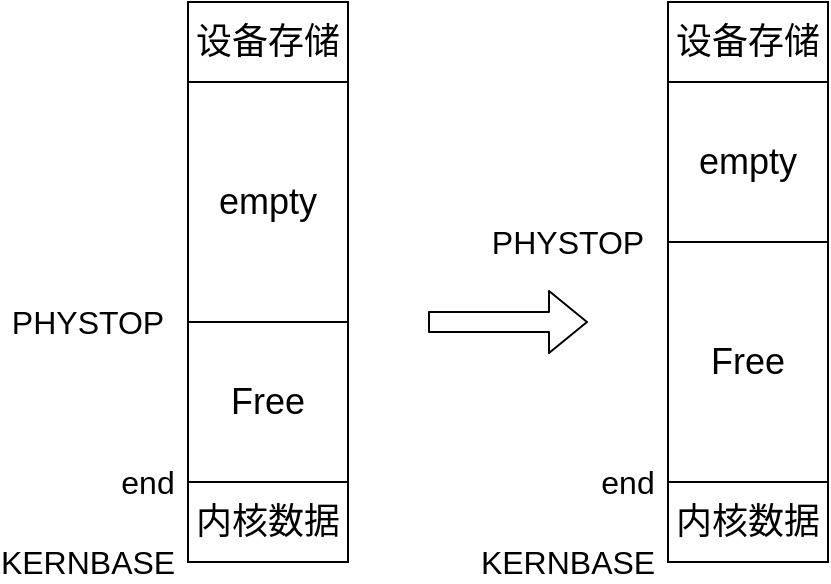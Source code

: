 <mxfile version="12.2.4" pages="1"><diagram id="f6YjTPM_ddTVw3XXin7y" name="Page-1"><mxGraphModel dx="721" dy="549" grid="1" gridSize="10" guides="1" tooltips="1" connect="1" arrows="1" fold="1" page="1" pageScale="1" pageWidth="827" pageHeight="1169" math="0" shadow="0"><root><mxCell id="0"/><mxCell id="1" parent="0"/><mxCell id="2" value="" style="rounded=0;whiteSpace=wrap;html=1;" parent="1" vertex="1"><mxGeometry x="160" y="320" width="80" height="40" as="geometry"/></mxCell><mxCell id="4" value="&lt;font style=&quot;font-size: 16px&quot;&gt;KERNBASE&lt;/font&gt;" style="text;html=1;strokeColor=none;fillColor=none;align=center;verticalAlign=middle;whiteSpace=wrap;rounded=0;" parent="1" vertex="1"><mxGeometry x="90" y="350" width="40" height="20" as="geometry"/></mxCell><mxCell id="5" value="&lt;font style=&quot;font-size: 16px&quot;&gt;end&lt;/font&gt;" style="text;html=1;strokeColor=none;fillColor=none;align=center;verticalAlign=middle;whiteSpace=wrap;rounded=0;" parent="1" vertex="1"><mxGeometry x="120" y="310" width="40" height="20" as="geometry"/></mxCell><mxCell id="7" value="&lt;font style=&quot;font-size: 18px&quot;&gt;内核数据&lt;/font&gt;" style="text;html=1;strokeColor=none;fillColor=none;align=center;verticalAlign=middle;whiteSpace=wrap;rounded=0;" parent="1" vertex="1"><mxGeometry x="160" y="330" width="80" height="20" as="geometry"/></mxCell><mxCell id="8" value="" style="rounded=0;whiteSpace=wrap;html=1;" parent="1" vertex="1"><mxGeometry x="160" y="240" width="80" height="80" as="geometry"/></mxCell><mxCell id="9" value="" style="rounded=0;whiteSpace=wrap;html=1;" parent="1" vertex="1"><mxGeometry x="160" y="120" width="80" height="120" as="geometry"/></mxCell><mxCell id="10" value="&lt;font style=&quot;font-size: 16px&quot;&gt;PHYSTOP&lt;/font&gt;" style="text;html=1;strokeColor=none;fillColor=none;align=center;verticalAlign=middle;whiteSpace=wrap;rounded=0;" parent="1" vertex="1"><mxGeometry x="90" y="230" width="40" height="20" as="geometry"/></mxCell><mxCell id="12" value="&lt;font style=&quot;font-size: 18px&quot;&gt;Free&lt;/font&gt;" style="text;html=1;strokeColor=none;fillColor=none;align=center;verticalAlign=middle;whiteSpace=wrap;rounded=0;" parent="1" vertex="1"><mxGeometry x="160" y="270" width="80" height="20" as="geometry"/></mxCell><mxCell id="13" value="&lt;font style=&quot;font-size: 18px&quot;&gt;empty&lt;/font&gt;" style="text;html=1;strokeColor=none;fillColor=none;align=center;verticalAlign=middle;whiteSpace=wrap;rounded=0;" parent="1" vertex="1"><mxGeometry x="160" y="170" width="80" height="20" as="geometry"/></mxCell><mxCell id="14" value="" style="rounded=0;whiteSpace=wrap;html=1;" parent="1" vertex="1"><mxGeometry x="160" y="80" width="80" height="40" as="geometry"/></mxCell><mxCell id="15" value="&lt;font style=&quot;font-size: 18px&quot;&gt;设备存储&lt;/font&gt;" style="text;html=1;strokeColor=none;fillColor=none;align=center;verticalAlign=middle;whiteSpace=wrap;rounded=0;" parent="1" vertex="1"><mxGeometry x="160" y="90" width="80" height="20" as="geometry"/></mxCell><mxCell id="16" value="" style="rounded=0;whiteSpace=wrap;html=1;" parent="1" vertex="1"><mxGeometry x="400" y="320" width="80" height="40" as="geometry"/></mxCell><mxCell id="17" value="&lt;font style=&quot;font-size: 16px&quot;&gt;KERNBASE&lt;/font&gt;" style="text;html=1;strokeColor=none;fillColor=none;align=center;verticalAlign=middle;whiteSpace=wrap;rounded=0;" parent="1" vertex="1"><mxGeometry x="330" y="350" width="40" height="20" as="geometry"/></mxCell><mxCell id="18" value="&lt;font style=&quot;font-size: 16px&quot;&gt;end&lt;/font&gt;" style="text;html=1;strokeColor=none;fillColor=none;align=center;verticalAlign=middle;whiteSpace=wrap;rounded=0;" parent="1" vertex="1"><mxGeometry x="360" y="310" width="40" height="20" as="geometry"/></mxCell><mxCell id="19" value="&lt;font style=&quot;font-size: 18px&quot;&gt;内核数据&lt;/font&gt;" style="text;html=1;strokeColor=none;fillColor=none;align=center;verticalAlign=middle;whiteSpace=wrap;rounded=0;" parent="1" vertex="1"><mxGeometry x="400" y="330" width="80" height="20" as="geometry"/></mxCell><mxCell id="20" value="" style="rounded=0;whiteSpace=wrap;html=1;" parent="1" vertex="1"><mxGeometry x="400" y="200" width="80" height="120" as="geometry"/></mxCell><mxCell id="21" value="" style="rounded=0;whiteSpace=wrap;html=1;" parent="1" vertex="1"><mxGeometry x="400" y="120" width="80" height="80" as="geometry"/></mxCell><mxCell id="22" value="&lt;font style=&quot;font-size: 16px&quot;&gt;PHYSTOP&lt;/font&gt;" style="text;html=1;strokeColor=none;fillColor=none;align=center;verticalAlign=middle;whiteSpace=wrap;rounded=0;" parent="1" vertex="1"><mxGeometry x="330" y="190" width="40" height="20" as="geometry"/></mxCell><mxCell id="23" value="&lt;font style=&quot;font-size: 18px&quot;&gt;Free&lt;/font&gt;" style="text;html=1;strokeColor=none;fillColor=none;align=center;verticalAlign=middle;whiteSpace=wrap;rounded=0;" parent="1" vertex="1"><mxGeometry x="400" y="250" width="80" height="20" as="geometry"/></mxCell><mxCell id="24" value="&lt;font style=&quot;font-size: 18px&quot;&gt;empty&lt;/font&gt;" style="text;html=1;strokeColor=none;fillColor=none;align=center;verticalAlign=middle;whiteSpace=wrap;rounded=0;" parent="1" vertex="1"><mxGeometry x="400" y="150" width="80" height="20" as="geometry"/></mxCell><mxCell id="25" value="" style="rounded=0;whiteSpace=wrap;html=1;" parent="1" vertex="1"><mxGeometry x="400" y="80" width="80" height="40" as="geometry"/></mxCell><mxCell id="26" value="&lt;font style=&quot;font-size: 18px&quot;&gt;设备存储&lt;/font&gt;" style="text;html=1;strokeColor=none;fillColor=none;align=center;verticalAlign=middle;whiteSpace=wrap;rounded=0;" parent="1" vertex="1"><mxGeometry x="400" y="90" width="80" height="20" as="geometry"/></mxCell><mxCell id="27" value="" style="shape=flexArrow;endArrow=classic;html=1;" parent="1" edge="1"><mxGeometry width="50" height="50" relative="1" as="geometry"><mxPoint x="280" y="240" as="sourcePoint"/><mxPoint x="360" y="240" as="targetPoint"/></mxGeometry></mxCell></root></mxGraphModel></diagram></mxfile>